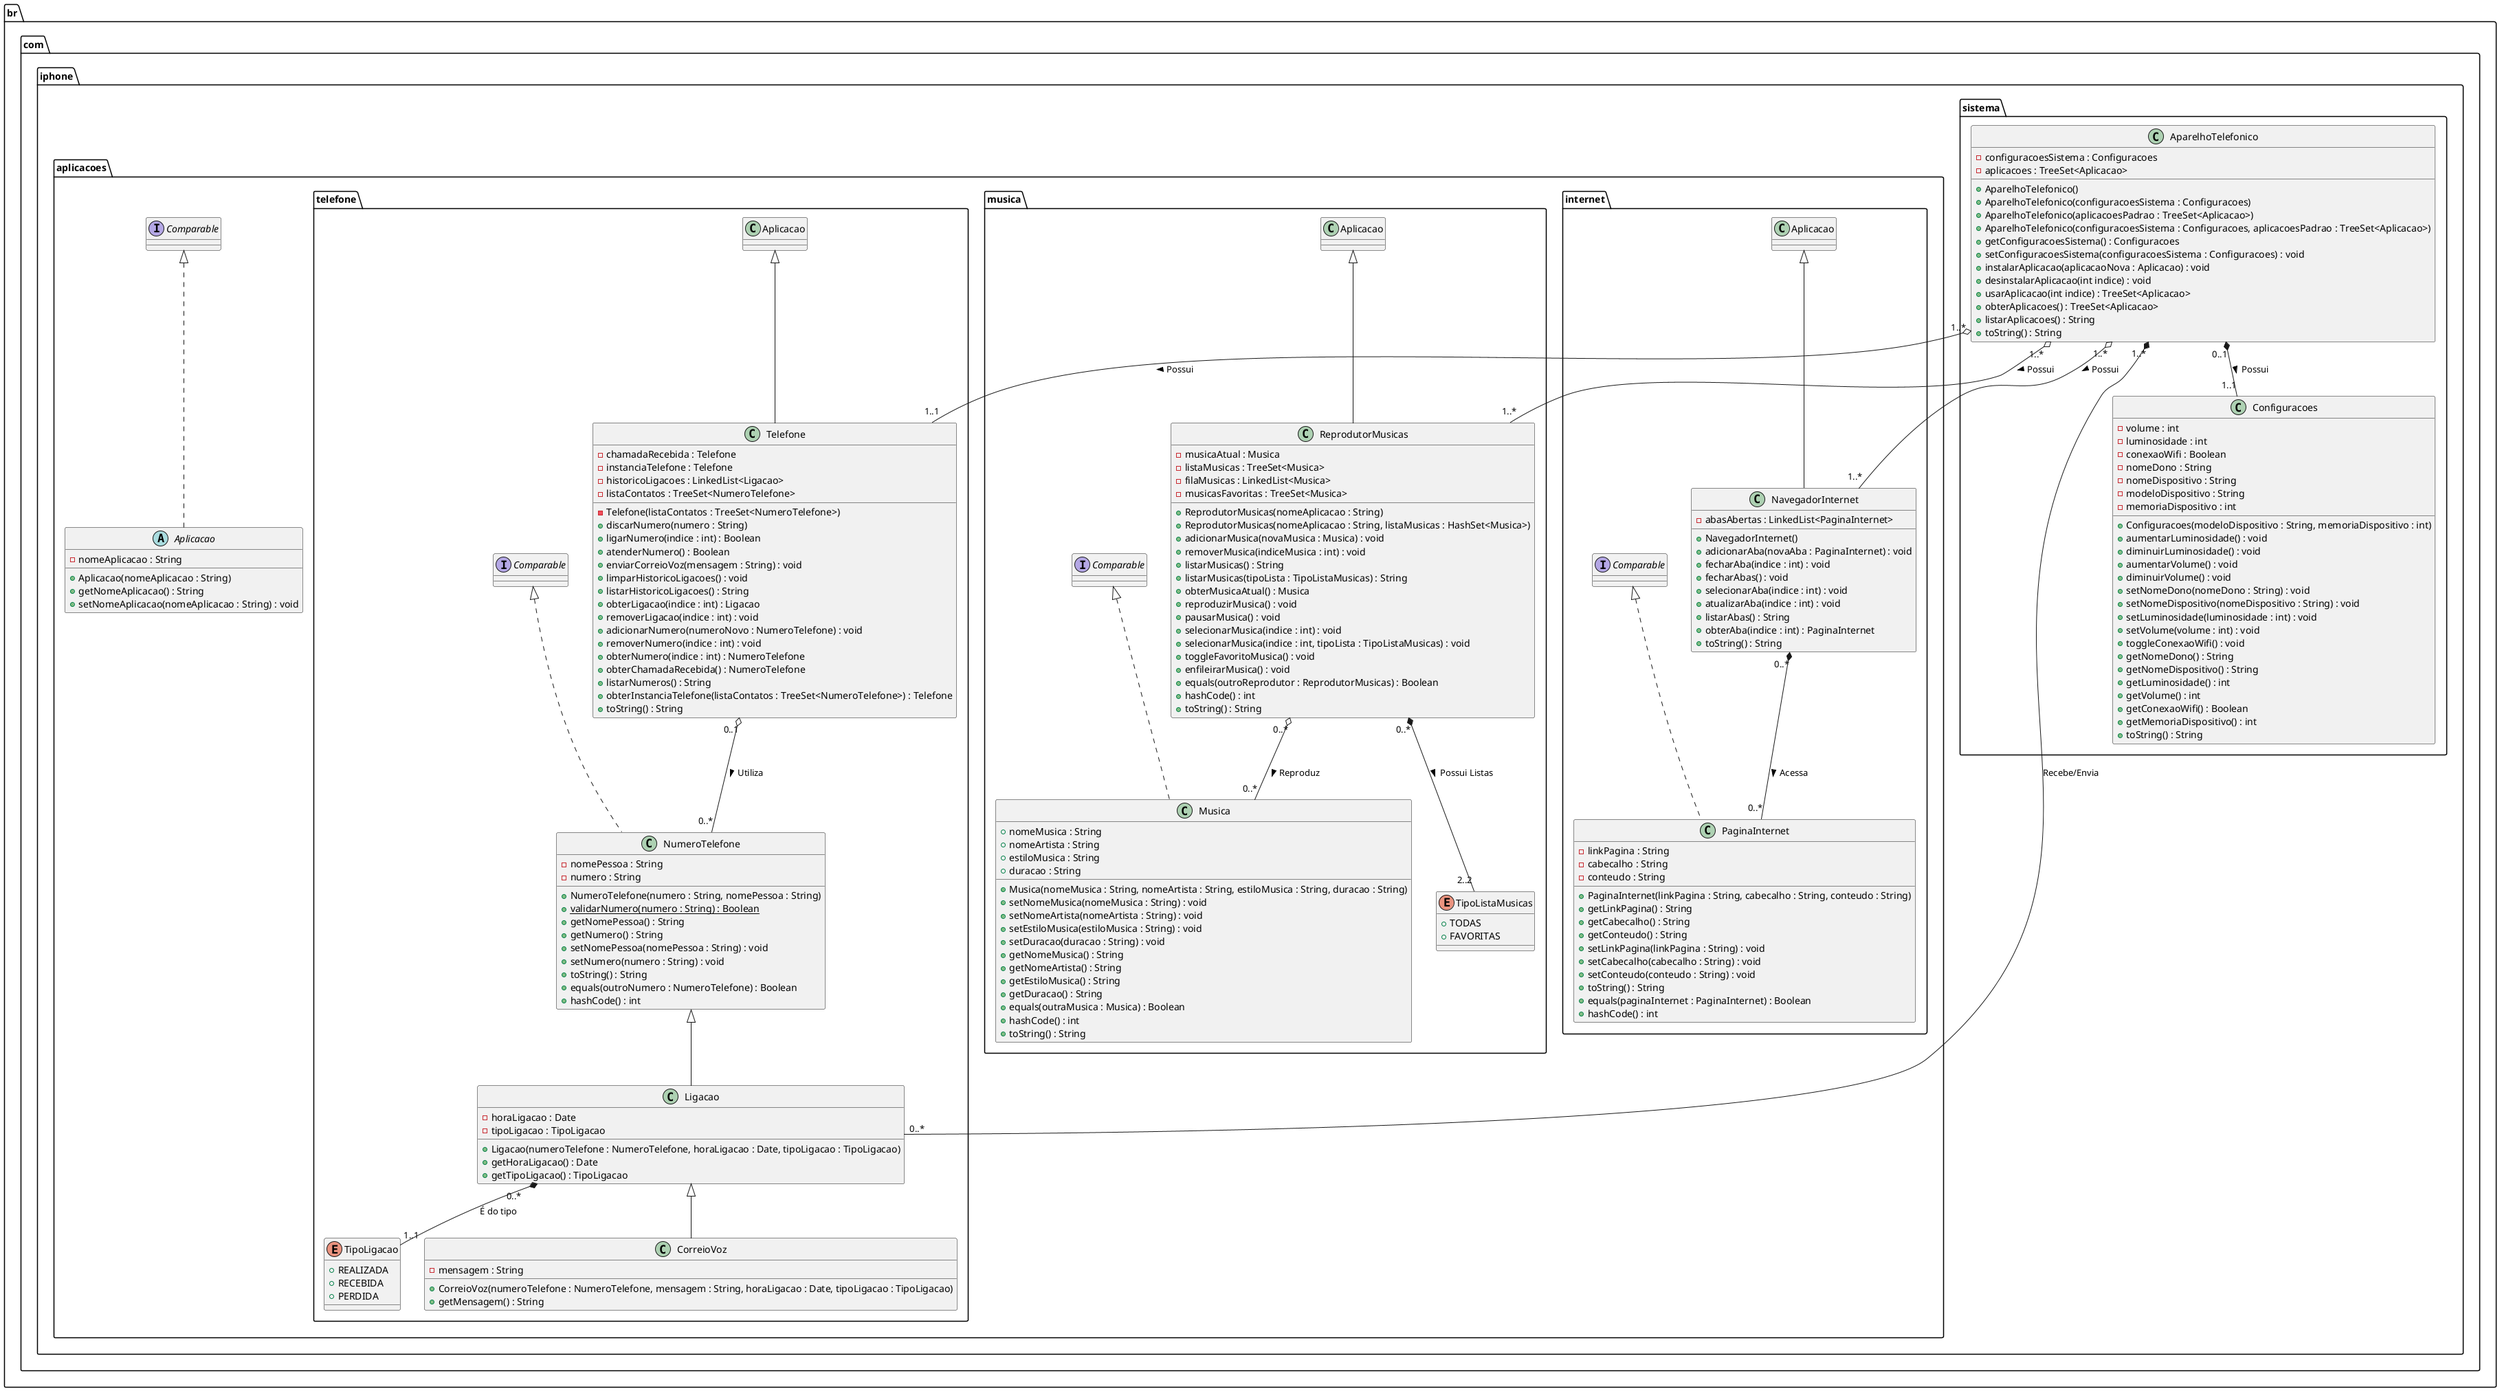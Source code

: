 @startuml iphone

package br.com.iphone.sistema <<Folder>> {
    
    class AparelhoTelefonico {
        -configuracoesSistema : Configuracoes
        -aplicacoes : TreeSet<Aplicacao>
        +AparelhoTelefonico()
        +AparelhoTelefonico(configuracoesSistema : Configuracoes)
        +AparelhoTelefonico(aplicacoesPadrao : TreeSet<Aplicacao>)
        +AparelhoTelefonico(configuracoesSistema : Configuracoes, aplicacoesPadrao : TreeSet<Aplicacao>)
        +getConfiguracoesSistema() : Configuracoes
        +setConfiguracoesSistema(configuracoesSistema : Configuracoes) : void 
        +instalarAplicacao(aplicacaoNova : Aplicacao) : void
        +desinstalarAplicacao(int indice) : void
        +usarAplicacao(int indice) : TreeSet<Aplicacao>
        +obterAplicacoes() : TreeSet<Aplicacao>
        +listarAplicacoes() : String
        +toString() : String
    }
    
    class Configuracoes {
        -volume : int
        -luminosidade : int
        -conexaoWifi : Boolean
        -nomeDono : String
        -nomeDispositivo : String
        -modeloDispositivo : String
        -memoriaDispositivo : int
        +Configuracoes(modeloDispositivo : String, memoriaDispositivo : int)
        +aumentarLuminosidade() : void
        +diminuirLuminosidade() : void
        +aumentarVolume() : void
        +diminuirVolume() : void
        +setNomeDono(nomeDono : String) : void
        +setNomeDispositivo(nomeDispositivo : String) : void
        +setLuminosidade(luminosidade : int) : void
        +setVolume(volume : int) : void
        +toggleConexaoWifi() : void
        +getNomeDono() : String
        +getNomeDispositivo() : String
        +getLuminosidade() : int
        +getVolume() : int
        +getConexaoWifi() : Boolean
        +getMemoriaDispositivo() : int
        +toString() : String
    }

}

package br.com.iphone.aplicacoes <<Folder>> {

    abstract class Aplicacao implements Comparable {
        - nomeAplicacao : String
        + Aplicacao(nomeAplicacao : String)
        + getNomeAplicacao() : String
        + setNomeAplicacao(nomeAplicacao : String) : void
    }

}

package br.com.iphone.aplicacoes.musica <<Folder>> {

    enum TipoListaMusicas {
        +TODAS
        +FAVORITAS
    }

    class ReprodutorMusicas extends Aplicacao {
        -musicaAtual : Musica
        -listaMusicas : TreeSet<Musica>
        -filaMusicas : LinkedList<Musica>
        -musicasFavoritas : TreeSet<Musica>
        +ReprodutorMusicas(nomeAplicacao : String)
        +ReprodutorMusicas(nomeAplicacao : String, listaMusicas : HashSet<Musica>)
        +adicionarMusica(novaMusica : Musica) : void
        +removerMusica(indiceMusica : int) : void
        +listarMusicas() : String
        +listarMusicas(tipoLista : TipoListaMusicas) : String
        +obterMusicaAtual() : Musica
        +reproduzirMusica() : void
        +pausarMusica() : void
        +selecionarMusica(indice : int) : void
        +selecionarMusica(indice : int, tipoLista : TipoListaMusicas) : void
        +toggleFavoritoMusica() : void
        +enfileirarMusica() : void
        +equals(outroReprodutor : ReprodutorMusicas) : Boolean
        +hashCode() : int
        +toString() : String
    }

    class Musica implements Comparable {
        +nomeMusica : String
        +nomeArtista : String
        +estiloMusica : String
        +duracao : String
        +Musica(nomeMusica : String, nomeArtista : String, estiloMusica : String, duracao : String)
        +setNomeMusica(nomeMusica : String) : void
        +setNomeArtista(nomeArtista : String) : void
        +setEstiloMusica(estiloMusica : String) : void
        +setDuracao(duracao : String) : void
        +getNomeMusica() : String
        +getNomeArtista() : String
        +getEstiloMusica() : String
        +getDuracao() : String
        +equals(outraMusica : Musica) : Boolean
        +hashCode() : int
        +toString() : String
    }

}

package br.com.iphone.aplicacoes.telefone <<Folder>> {

    enum TipoLigacao {
        +REALIZADA
        +RECEBIDA
        +PERDIDA
    }

    class Telefone extends Aplicacao {
        -chamadaRecebida : Telefone
        -instanciaTelefone : Telefone
        -historicoLigacoes : LinkedList<Ligacao> 
        -listaContatos : TreeSet<NumeroTelefone>
        -Telefone(listaContatos : TreeSet<NumeroTelefone>)
        +discarNumero(numero : String)
        +ligarNumero(indice : int) : Boolean
        +atenderNumero() : Boolean
        +enviarCorreioVoz(mensagem : String) : void
        +limparHistoricoLigacoes() : void
        +listarHistoricoLigacoes() : String
        +obterLigacao(indice : int) : Ligacao
        +removerLigacao(indice : int) : void
        +adicionarNumero(numeroNovo : NumeroTelefone) : void
        +removerNumero(indice : int) : void
        +obterNumero(indice : int) : NumeroTelefone
        +obterChamadaRecebida() : NumeroTelefone
        +listarNumeros() : String      
        +obterInstanciaTelefone(listaContatos : TreeSet<NumeroTelefone>) : Telefone
        +toString() : String
    }

    class Ligacao extends NumeroTelefone {
        -horaLigacao : Date
        -tipoLigacao : TipoLigacao
        +Ligacao(numeroTelefone : NumeroTelefone, horaLigacao : Date, tipoLigacao : TipoLigacao)
        +getHoraLigacao() : Date
        +getTipoLigacao() : TipoLigacao
    }

    class CorreioVoz extends Ligacao {
        -mensagem : String
        +CorreioVoz(numeroTelefone : NumeroTelefone, mensagem : String, horaLigacao : Date, tipoLigacao : TipoLigacao)
        +getMensagem() : String
    }

    class NumeroTelefone implements Comparable {
        -nomePessoa : String
        -numero : String
        +NumeroTelefone(numero : String, nomePessoa : String)
        +{static}validarNumero(numero : String) : Boolean
        +getNomePessoa() : String
        +getNumero() : String
        +setNomePessoa(nomePessoa : String) : void
        +setNumero(numero : String) : void
        +toString() : String
        +equals(outroNumero : NumeroTelefone) : Boolean
        +hashCode() : int
    }

}

package br.com.iphone.aplicacoes.internet <<Folder>> {

    class NavegadorInternet extends Aplicacao {
        -abasAbertas : LinkedList<PaginaInternet>
        +NavegadorInternet()
        +adicionarAba(novaAba : PaginaInternet) : void
        +fecharAba(indice : int) : void
        +fecharAbas() : void
        +selecionarAba(indice : int) : void
        +atualizarAba(indice : int) : void
        +listarAbas() : String
        +obterAba(indice : int) : PaginaInternet
        +toString() : String
    }

    class PaginaInternet implements Comparable {
        -linkPagina : String
        -cabecalho : String
        -conteudo : String
        +PaginaInternet(linkPagina : String, cabecalho : String, conteudo : String)
        +getLinkPagina() : String
        +getCabecalho() : String
        +getConteudo() : String
        +setLinkPagina(linkPagina : String) : void
        +setCabecalho(cabecalho : String) : void
        +setConteudo(conteudo : String) : void
        +toString() : String
        +equals(paginaInternet : PaginaInternet) : Boolean
        +hashCode() : int
    }

}

AparelhoTelefonico "0..1" *-- "1..1" Configuracoes : Possui >
AparelhoTelefonico "1..*" o-- "1..*" NavegadorInternet : Possui >
AparelhoTelefonico "1..*" o-- "1..1" Telefone : Possui >
AparelhoTelefonico "1..*" o-- "1..*" ReprodutorMusicas : Possui >
AparelhoTelefonico "1..*" *-- "0..*" Ligacao : Recebe/Envia
NavegadorInternet "0..*" *-- "0..*" PaginaInternet : Acessa >
Telefone "0..1" o-- "0..*" NumeroTelefone : Utiliza >
Ligacao "0..*" *-- "1..1" TipoLigacao : É do tipo
ReprodutorMusicas "0..*" o-- "0..*" Musica : Reproduz >
ReprodutorMusicas "0..*" *-- "2..2" TipoListaMusicas : Possui Listas >

@enduml